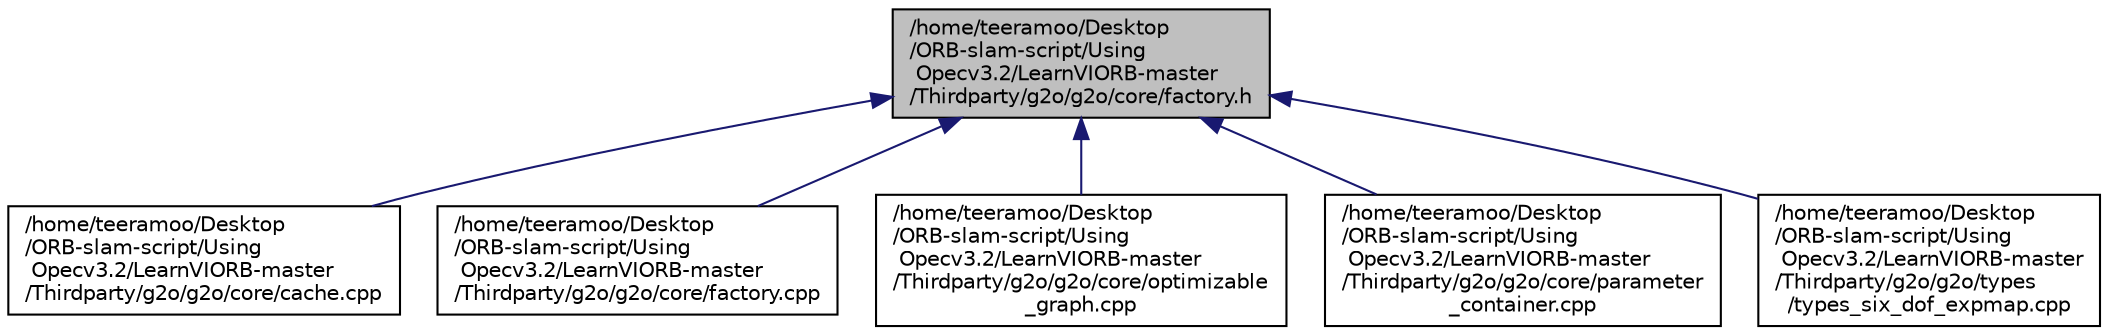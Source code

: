 digraph "/home/teeramoo/Desktop/ORB-slam-script/Using Opecv3.2/LearnVIORB-master/Thirdparty/g2o/g2o/core/factory.h"
{
  edge [fontname="Helvetica",fontsize="10",labelfontname="Helvetica",labelfontsize="10"];
  node [fontname="Helvetica",fontsize="10",shape=record];
  Node1 [label="/home/teeramoo/Desktop\l/ORB-slam-script/Using\l Opecv3.2/LearnVIORB-master\l/Thirdparty/g2o/g2o/core/factory.h",height=0.2,width=0.4,color="black", fillcolor="grey75", style="filled", fontcolor="black"];
  Node1 -> Node2 [dir="back",color="midnightblue",fontsize="10",style="solid"];
  Node2 [label="/home/teeramoo/Desktop\l/ORB-slam-script/Using\l Opecv3.2/LearnVIORB-master\l/Thirdparty/g2o/g2o/core/cache.cpp",height=0.2,width=0.4,color="black", fillcolor="white", style="filled",URL="$cache_8cpp.html"];
  Node1 -> Node3 [dir="back",color="midnightblue",fontsize="10",style="solid"];
  Node3 [label="/home/teeramoo/Desktop\l/ORB-slam-script/Using\l Opecv3.2/LearnVIORB-master\l/Thirdparty/g2o/g2o/core/factory.cpp",height=0.2,width=0.4,color="black", fillcolor="white", style="filled",URL="$factory_8cpp.html"];
  Node1 -> Node4 [dir="back",color="midnightblue",fontsize="10",style="solid"];
  Node4 [label="/home/teeramoo/Desktop\l/ORB-slam-script/Using\l Opecv3.2/LearnVIORB-master\l/Thirdparty/g2o/g2o/core/optimizable\l_graph.cpp",height=0.2,width=0.4,color="black", fillcolor="white", style="filled",URL="$optimizable__graph_8cpp.html"];
  Node1 -> Node5 [dir="back",color="midnightblue",fontsize="10",style="solid"];
  Node5 [label="/home/teeramoo/Desktop\l/ORB-slam-script/Using\l Opecv3.2/LearnVIORB-master\l/Thirdparty/g2o/g2o/core/parameter\l_container.cpp",height=0.2,width=0.4,color="black", fillcolor="white", style="filled",URL="$parameter__container_8cpp.html"];
  Node1 -> Node6 [dir="back",color="midnightblue",fontsize="10",style="solid"];
  Node6 [label="/home/teeramoo/Desktop\l/ORB-slam-script/Using\l Opecv3.2/LearnVIORB-master\l/Thirdparty/g2o/g2o/types\l/types_six_dof_expmap.cpp",height=0.2,width=0.4,color="black", fillcolor="white", style="filled",URL="$types__six__dof__expmap_8cpp.html"];
}
